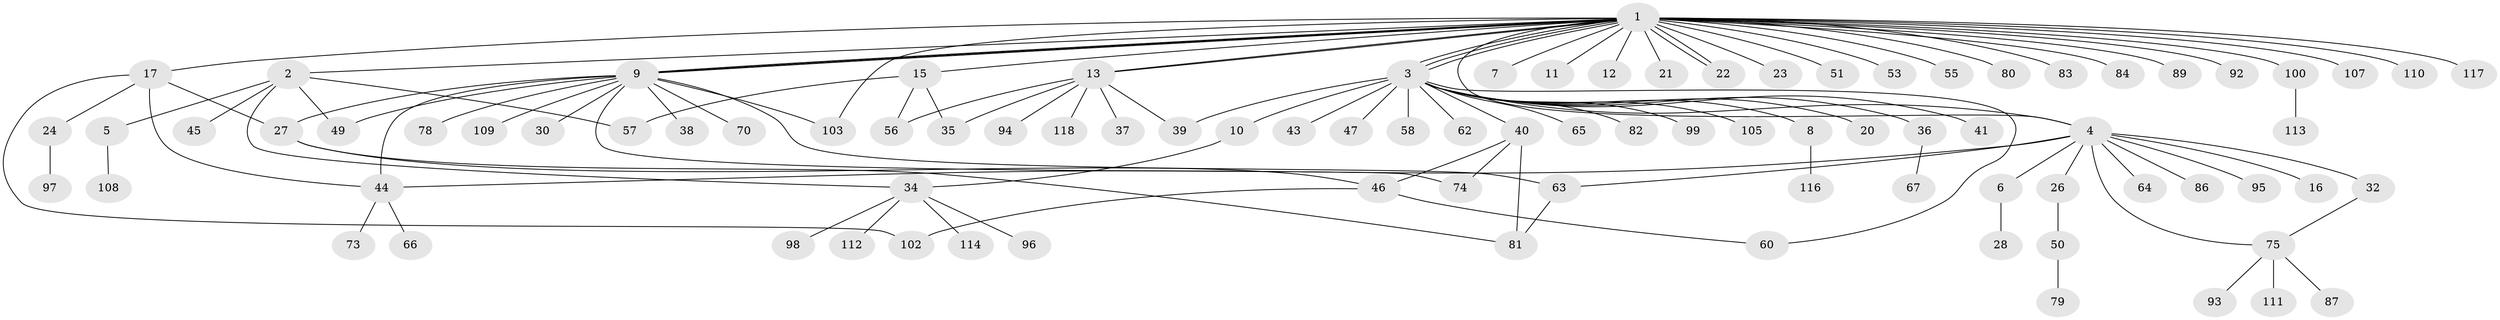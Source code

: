// Generated by graph-tools (version 1.1) at 2025/51/02/27/25 19:51:56]
// undirected, 91 vertices, 115 edges
graph export_dot {
graph [start="1"]
  node [color=gray90,style=filled];
  1 [super="+25"];
  2 [super="+29"];
  3 [super="+31"];
  4 [super="+33"];
  5;
  6 [super="+121"];
  7;
  8;
  9 [super="+14"];
  10;
  11;
  12;
  13 [super="+19"];
  15 [super="+18"];
  16;
  17 [super="+68"];
  20;
  21;
  22;
  23;
  24;
  26 [super="+52"];
  27 [super="+61"];
  28 [super="+90"];
  30;
  32;
  34 [super="+48"];
  35 [super="+42"];
  36;
  37 [super="+77"];
  38;
  39;
  40 [super="+91"];
  41;
  43;
  44 [super="+54"];
  45;
  46 [super="+59"];
  47;
  49 [super="+119"];
  50 [super="+72"];
  51;
  53;
  55;
  56;
  57 [super="+71"];
  58;
  60 [super="+69"];
  62;
  63 [super="+85"];
  64;
  65;
  66;
  67;
  70 [super="+120"];
  73;
  74 [super="+76"];
  75 [super="+88"];
  78;
  79;
  80;
  81;
  82;
  83 [super="+104"];
  84 [super="+115"];
  86;
  87;
  89;
  92;
  93 [super="+106"];
  94;
  95;
  96 [super="+101"];
  97;
  98;
  99;
  100;
  102;
  103;
  105;
  107;
  108;
  109;
  110;
  111;
  112;
  113;
  114;
  116;
  117;
  118;
  1 -- 2;
  1 -- 3;
  1 -- 3;
  1 -- 3;
  1 -- 7;
  1 -- 9;
  1 -- 9;
  1 -- 9;
  1 -- 11;
  1 -- 12;
  1 -- 13;
  1 -- 13;
  1 -- 15;
  1 -- 17;
  1 -- 21;
  1 -- 22;
  1 -- 22;
  1 -- 23;
  1 -- 51;
  1 -- 55;
  1 -- 80;
  1 -- 83;
  1 -- 89;
  1 -- 92;
  1 -- 100;
  1 -- 103;
  1 -- 107;
  1 -- 110;
  1 -- 117;
  1 -- 84;
  1 -- 53;
  1 -- 4;
  2 -- 5;
  2 -- 34;
  2 -- 45;
  2 -- 49;
  2 -- 57;
  3 -- 4;
  3 -- 8;
  3 -- 10;
  3 -- 20;
  3 -- 36;
  3 -- 39;
  3 -- 40;
  3 -- 41;
  3 -- 43;
  3 -- 47;
  3 -- 58;
  3 -- 60;
  3 -- 62;
  3 -- 65;
  3 -- 82;
  3 -- 99;
  3 -- 105;
  4 -- 6;
  4 -- 16;
  4 -- 26;
  4 -- 32;
  4 -- 44;
  4 -- 86;
  4 -- 95;
  4 -- 64;
  4 -- 75;
  4 -- 63;
  5 -- 108;
  6 -- 28;
  8 -- 116;
  9 -- 30;
  9 -- 38;
  9 -- 44;
  9 -- 63;
  9 -- 70;
  9 -- 74;
  9 -- 78;
  9 -- 103;
  9 -- 109;
  9 -- 27;
  9 -- 49;
  10 -- 34;
  13 -- 35;
  13 -- 37;
  13 -- 39;
  13 -- 56;
  13 -- 94;
  13 -- 118;
  15 -- 56;
  15 -- 35;
  15 -- 57;
  17 -- 24;
  17 -- 27;
  17 -- 44;
  17 -- 102;
  24 -- 97;
  26 -- 50;
  27 -- 46;
  27 -- 81;
  32 -- 75;
  34 -- 96;
  34 -- 98;
  34 -- 112;
  34 -- 114;
  36 -- 67;
  40 -- 46;
  40 -- 81;
  40 -- 74;
  44 -- 73;
  44 -- 66;
  46 -- 60;
  46 -- 102;
  50 -- 79;
  63 -- 81;
  75 -- 87;
  75 -- 93;
  75 -- 111;
  100 -- 113;
}
